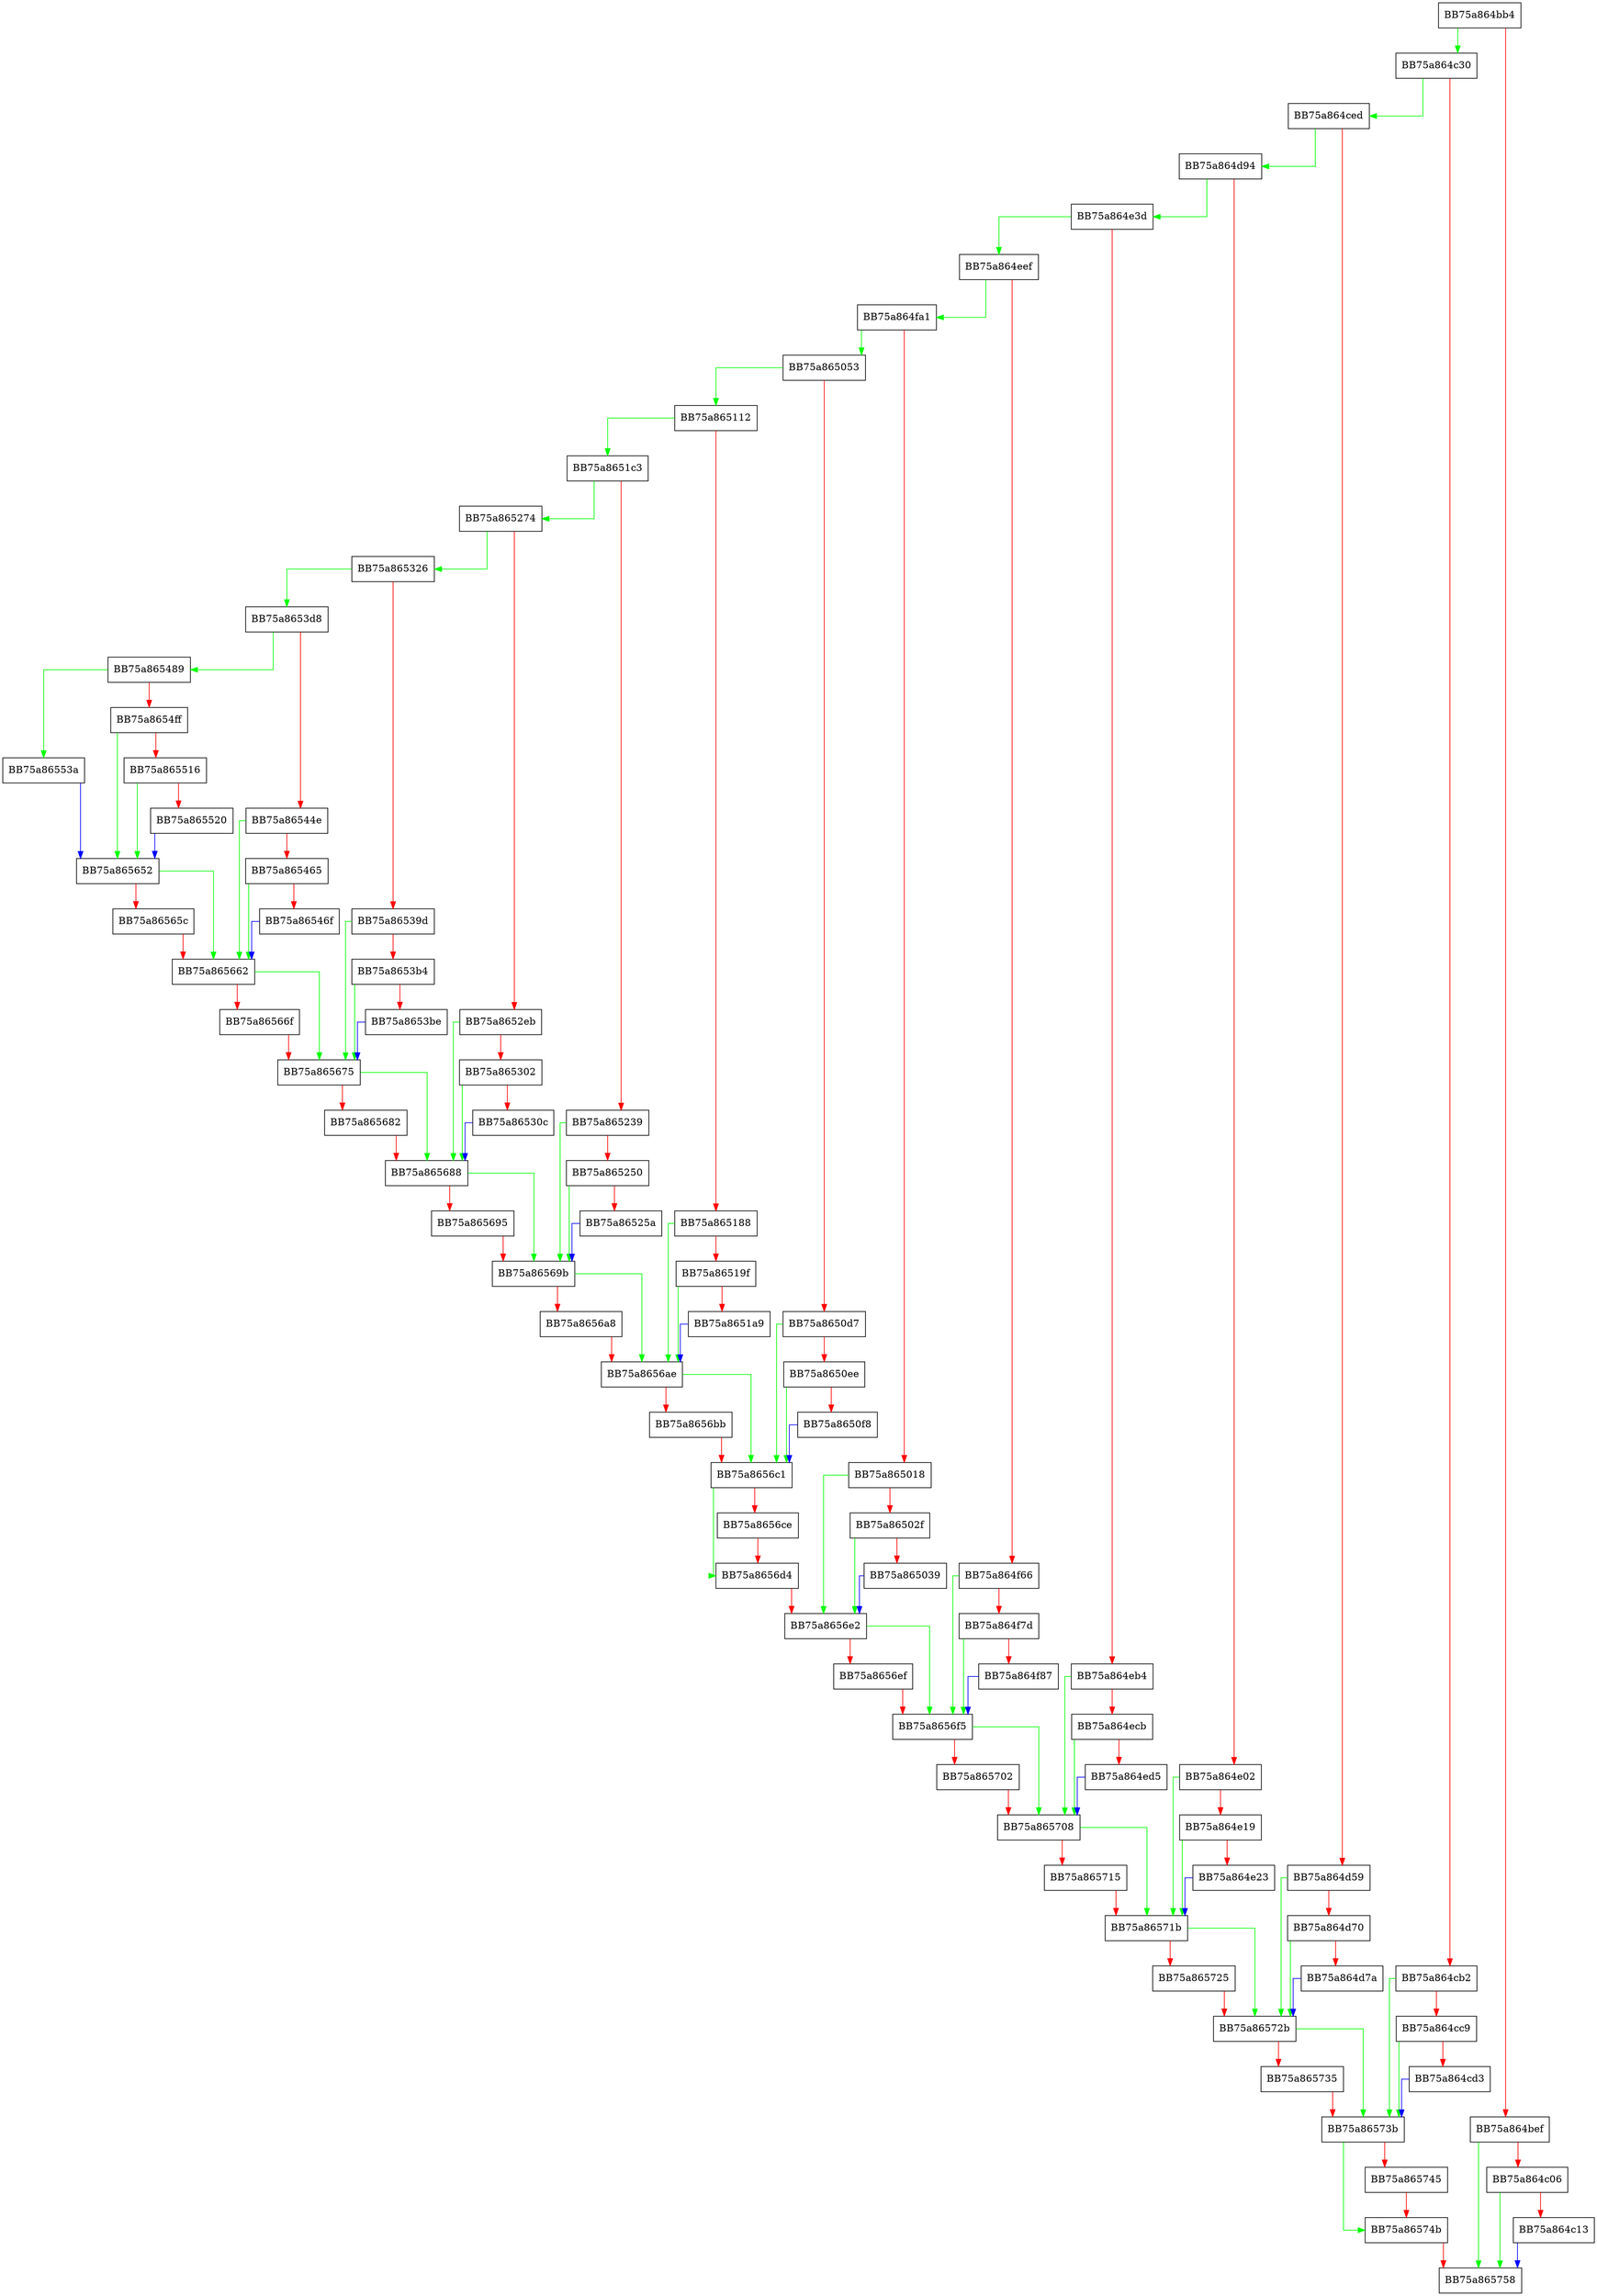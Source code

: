 digraph ProcessUserAccountChanged {
  node [shape="box"];
  graph [splines=ortho];
  BB75a864bb4 -> BB75a864c30 [color="green"];
  BB75a864bb4 -> BB75a864bef [color="red"];
  BB75a864bef -> BB75a865758 [color="green"];
  BB75a864bef -> BB75a864c06 [color="red"];
  BB75a864c06 -> BB75a865758 [color="green"];
  BB75a864c06 -> BB75a864c13 [color="red"];
  BB75a864c13 -> BB75a865758 [color="blue"];
  BB75a864c30 -> BB75a864ced [color="green"];
  BB75a864c30 -> BB75a864cb2 [color="red"];
  BB75a864cb2 -> BB75a86573b [color="green"];
  BB75a864cb2 -> BB75a864cc9 [color="red"];
  BB75a864cc9 -> BB75a86573b [color="green"];
  BB75a864cc9 -> BB75a864cd3 [color="red"];
  BB75a864cd3 -> BB75a86573b [color="blue"];
  BB75a864ced -> BB75a864d94 [color="green"];
  BB75a864ced -> BB75a864d59 [color="red"];
  BB75a864d59 -> BB75a86572b [color="green"];
  BB75a864d59 -> BB75a864d70 [color="red"];
  BB75a864d70 -> BB75a86572b [color="green"];
  BB75a864d70 -> BB75a864d7a [color="red"];
  BB75a864d7a -> BB75a86572b [color="blue"];
  BB75a864d94 -> BB75a864e3d [color="green"];
  BB75a864d94 -> BB75a864e02 [color="red"];
  BB75a864e02 -> BB75a86571b [color="green"];
  BB75a864e02 -> BB75a864e19 [color="red"];
  BB75a864e19 -> BB75a86571b [color="green"];
  BB75a864e19 -> BB75a864e23 [color="red"];
  BB75a864e23 -> BB75a86571b [color="blue"];
  BB75a864e3d -> BB75a864eef [color="green"];
  BB75a864e3d -> BB75a864eb4 [color="red"];
  BB75a864eb4 -> BB75a865708 [color="green"];
  BB75a864eb4 -> BB75a864ecb [color="red"];
  BB75a864ecb -> BB75a865708 [color="green"];
  BB75a864ecb -> BB75a864ed5 [color="red"];
  BB75a864ed5 -> BB75a865708 [color="blue"];
  BB75a864eef -> BB75a864fa1 [color="green"];
  BB75a864eef -> BB75a864f66 [color="red"];
  BB75a864f66 -> BB75a8656f5 [color="green"];
  BB75a864f66 -> BB75a864f7d [color="red"];
  BB75a864f7d -> BB75a8656f5 [color="green"];
  BB75a864f7d -> BB75a864f87 [color="red"];
  BB75a864f87 -> BB75a8656f5 [color="blue"];
  BB75a864fa1 -> BB75a865053 [color="green"];
  BB75a864fa1 -> BB75a865018 [color="red"];
  BB75a865018 -> BB75a8656e2 [color="green"];
  BB75a865018 -> BB75a86502f [color="red"];
  BB75a86502f -> BB75a8656e2 [color="green"];
  BB75a86502f -> BB75a865039 [color="red"];
  BB75a865039 -> BB75a8656e2 [color="blue"];
  BB75a865053 -> BB75a865112 [color="green"];
  BB75a865053 -> BB75a8650d7 [color="red"];
  BB75a8650d7 -> BB75a8656c1 [color="green"];
  BB75a8650d7 -> BB75a8650ee [color="red"];
  BB75a8650ee -> BB75a8656c1 [color="green"];
  BB75a8650ee -> BB75a8650f8 [color="red"];
  BB75a8650f8 -> BB75a8656c1 [color="blue"];
  BB75a865112 -> BB75a8651c3 [color="green"];
  BB75a865112 -> BB75a865188 [color="red"];
  BB75a865188 -> BB75a8656ae [color="green"];
  BB75a865188 -> BB75a86519f [color="red"];
  BB75a86519f -> BB75a8656ae [color="green"];
  BB75a86519f -> BB75a8651a9 [color="red"];
  BB75a8651a9 -> BB75a8656ae [color="blue"];
  BB75a8651c3 -> BB75a865274 [color="green"];
  BB75a8651c3 -> BB75a865239 [color="red"];
  BB75a865239 -> BB75a86569b [color="green"];
  BB75a865239 -> BB75a865250 [color="red"];
  BB75a865250 -> BB75a86569b [color="green"];
  BB75a865250 -> BB75a86525a [color="red"];
  BB75a86525a -> BB75a86569b [color="blue"];
  BB75a865274 -> BB75a865326 [color="green"];
  BB75a865274 -> BB75a8652eb [color="red"];
  BB75a8652eb -> BB75a865688 [color="green"];
  BB75a8652eb -> BB75a865302 [color="red"];
  BB75a865302 -> BB75a865688 [color="green"];
  BB75a865302 -> BB75a86530c [color="red"];
  BB75a86530c -> BB75a865688 [color="blue"];
  BB75a865326 -> BB75a8653d8 [color="green"];
  BB75a865326 -> BB75a86539d [color="red"];
  BB75a86539d -> BB75a865675 [color="green"];
  BB75a86539d -> BB75a8653b4 [color="red"];
  BB75a8653b4 -> BB75a865675 [color="green"];
  BB75a8653b4 -> BB75a8653be [color="red"];
  BB75a8653be -> BB75a865675 [color="blue"];
  BB75a8653d8 -> BB75a865489 [color="green"];
  BB75a8653d8 -> BB75a86544e [color="red"];
  BB75a86544e -> BB75a865662 [color="green"];
  BB75a86544e -> BB75a865465 [color="red"];
  BB75a865465 -> BB75a865662 [color="green"];
  BB75a865465 -> BB75a86546f [color="red"];
  BB75a86546f -> BB75a865662 [color="blue"];
  BB75a865489 -> BB75a86553a [color="green"];
  BB75a865489 -> BB75a8654ff [color="red"];
  BB75a8654ff -> BB75a865652 [color="green"];
  BB75a8654ff -> BB75a865516 [color="red"];
  BB75a865516 -> BB75a865652 [color="green"];
  BB75a865516 -> BB75a865520 [color="red"];
  BB75a865520 -> BB75a865652 [color="blue"];
  BB75a86553a -> BB75a865652 [color="blue"];
  BB75a865652 -> BB75a865662 [color="green"];
  BB75a865652 -> BB75a86565c [color="red"];
  BB75a86565c -> BB75a865662 [color="red"];
  BB75a865662 -> BB75a865675 [color="green"];
  BB75a865662 -> BB75a86566f [color="red"];
  BB75a86566f -> BB75a865675 [color="red"];
  BB75a865675 -> BB75a865688 [color="green"];
  BB75a865675 -> BB75a865682 [color="red"];
  BB75a865682 -> BB75a865688 [color="red"];
  BB75a865688 -> BB75a86569b [color="green"];
  BB75a865688 -> BB75a865695 [color="red"];
  BB75a865695 -> BB75a86569b [color="red"];
  BB75a86569b -> BB75a8656ae [color="green"];
  BB75a86569b -> BB75a8656a8 [color="red"];
  BB75a8656a8 -> BB75a8656ae [color="red"];
  BB75a8656ae -> BB75a8656c1 [color="green"];
  BB75a8656ae -> BB75a8656bb [color="red"];
  BB75a8656bb -> BB75a8656c1 [color="red"];
  BB75a8656c1 -> BB75a8656d4 [color="green"];
  BB75a8656c1 -> BB75a8656ce [color="red"];
  BB75a8656ce -> BB75a8656d4 [color="red"];
  BB75a8656d4 -> BB75a8656e2 [color="red"];
  BB75a8656e2 -> BB75a8656f5 [color="green"];
  BB75a8656e2 -> BB75a8656ef [color="red"];
  BB75a8656ef -> BB75a8656f5 [color="red"];
  BB75a8656f5 -> BB75a865708 [color="green"];
  BB75a8656f5 -> BB75a865702 [color="red"];
  BB75a865702 -> BB75a865708 [color="red"];
  BB75a865708 -> BB75a86571b [color="green"];
  BB75a865708 -> BB75a865715 [color="red"];
  BB75a865715 -> BB75a86571b [color="red"];
  BB75a86571b -> BB75a86572b [color="green"];
  BB75a86571b -> BB75a865725 [color="red"];
  BB75a865725 -> BB75a86572b [color="red"];
  BB75a86572b -> BB75a86573b [color="green"];
  BB75a86572b -> BB75a865735 [color="red"];
  BB75a865735 -> BB75a86573b [color="red"];
  BB75a86573b -> BB75a86574b [color="green"];
  BB75a86573b -> BB75a865745 [color="red"];
  BB75a865745 -> BB75a86574b [color="red"];
  BB75a86574b -> BB75a865758 [color="red"];
}